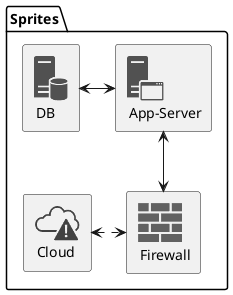 @startuml

  !include <tupadr3/common>
  !include <office/Servers/database_server>
  !include <office/Servers/application_server>
  !include <office/Concepts/firewall_orange>
  !include <office/Clouds/cloud_disaster_red>

  package "Sprites" {
  OFF_DATABASE_SERVER(db,DB)
  OFF_APPLICATION_SERVER(app,App-Server)
  OFF_FIREWALL_ORANGE(fw,Firewall)
  OFF_CLOUD_DISASTER_RED(cloud,Cloud)
  db <-> app
  app <--> fw
  fw <.left.> cloud
  }
@enduml